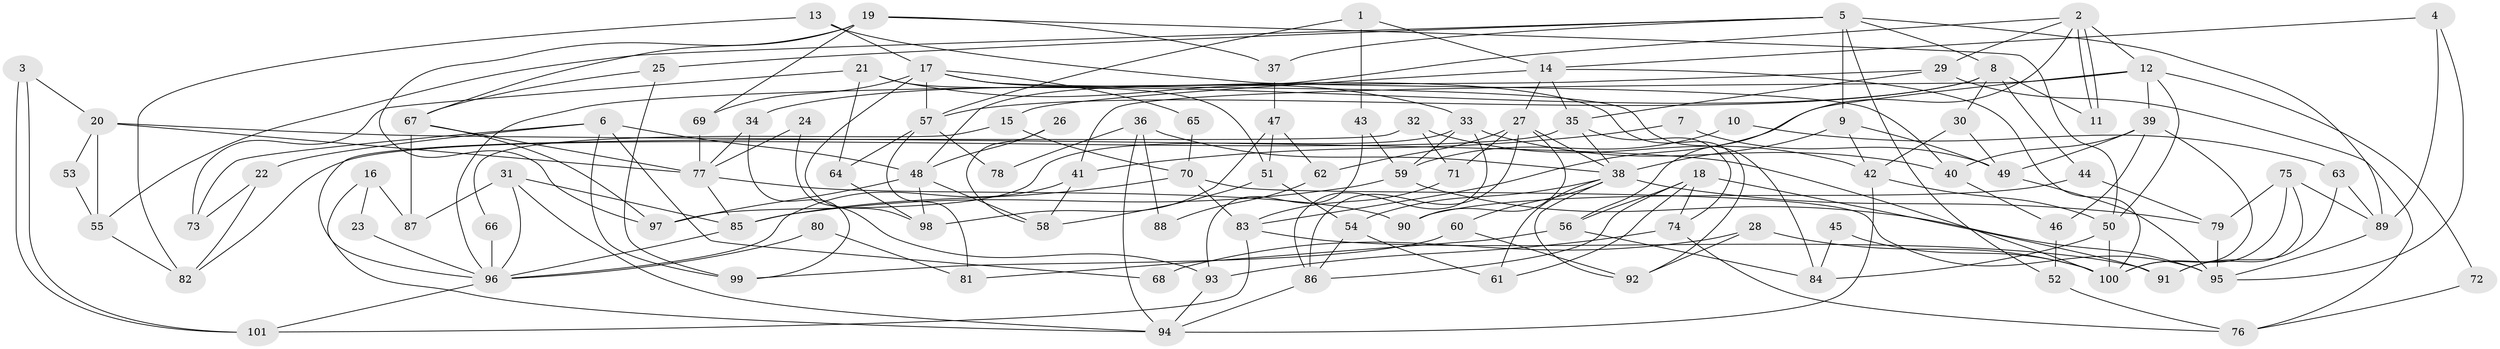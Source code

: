 // coarse degree distribution, {3: 0.208955223880597, 5: 0.14925373134328357, 2: 0.16417910447761194, 6: 0.08955223880597014, 7: 0.16417910447761194, 8: 0.029850746268656716, 9: 0.04477611940298507, 10: 0.029850746268656716, 4: 0.11940298507462686}
// Generated by graph-tools (version 1.1) at 2025/23/03/03/25 07:23:57]
// undirected, 101 vertices, 202 edges
graph export_dot {
graph [start="1"]
  node [color=gray90,style=filled];
  1;
  2;
  3;
  4;
  5;
  6;
  7;
  8;
  9;
  10;
  11;
  12;
  13;
  14;
  15;
  16;
  17;
  18;
  19;
  20;
  21;
  22;
  23;
  24;
  25;
  26;
  27;
  28;
  29;
  30;
  31;
  32;
  33;
  34;
  35;
  36;
  37;
  38;
  39;
  40;
  41;
  42;
  43;
  44;
  45;
  46;
  47;
  48;
  49;
  50;
  51;
  52;
  53;
  54;
  55;
  56;
  57;
  58;
  59;
  60;
  61;
  62;
  63;
  64;
  65;
  66;
  67;
  68;
  69;
  70;
  71;
  72;
  73;
  74;
  75;
  76;
  77;
  78;
  79;
  80;
  81;
  82;
  83;
  84;
  85;
  86;
  87;
  88;
  89;
  90;
  91;
  92;
  93;
  94;
  95;
  96;
  97;
  98;
  99;
  100;
  101;
  1 -- 43;
  1 -- 57;
  1 -- 14;
  2 -- 12;
  2 -- 11;
  2 -- 11;
  2 -- 29;
  2 -- 48;
  2 -- 56;
  3 -- 20;
  3 -- 101;
  3 -- 101;
  4 -- 89;
  4 -- 95;
  4 -- 14;
  5 -- 52;
  5 -- 37;
  5 -- 8;
  5 -- 9;
  5 -- 25;
  5 -- 55;
  5 -- 89;
  6 -- 48;
  6 -- 22;
  6 -- 68;
  6 -- 73;
  6 -- 99;
  7 -- 41;
  7 -- 49;
  8 -- 34;
  8 -- 11;
  8 -- 30;
  8 -- 44;
  8 -- 57;
  9 -- 42;
  9 -- 38;
  9 -- 49;
  10 -- 59;
  10 -- 63;
  12 -- 39;
  12 -- 83;
  12 -- 41;
  12 -- 50;
  12 -- 72;
  13 -- 40;
  13 -- 17;
  13 -- 82;
  14 -- 15;
  14 -- 27;
  14 -- 35;
  14 -- 100;
  15 -- 70;
  15 -- 66;
  16 -- 87;
  16 -- 94;
  16 -- 23;
  17 -- 84;
  17 -- 69;
  17 -- 57;
  17 -- 65;
  17 -- 92;
  17 -- 98;
  18 -- 91;
  18 -- 61;
  18 -- 56;
  18 -- 74;
  18 -- 86;
  19 -- 67;
  19 -- 50;
  19 -- 37;
  19 -- 69;
  19 -- 97;
  20 -- 100;
  20 -- 55;
  20 -- 53;
  20 -- 77;
  21 -- 64;
  21 -- 33;
  21 -- 51;
  21 -- 73;
  22 -- 73;
  22 -- 82;
  23 -- 96;
  24 -- 77;
  24 -- 93;
  25 -- 99;
  25 -- 67;
  26 -- 48;
  26 -- 58;
  27 -- 86;
  27 -- 38;
  27 -- 62;
  27 -- 71;
  27 -- 90;
  28 -- 92;
  28 -- 100;
  28 -- 68;
  29 -- 35;
  29 -- 76;
  29 -- 96;
  30 -- 49;
  30 -- 42;
  31 -- 85;
  31 -- 96;
  31 -- 87;
  31 -- 94;
  32 -- 96;
  32 -- 42;
  32 -- 71;
  33 -- 97;
  33 -- 86;
  33 -- 40;
  33 -- 59;
  34 -- 77;
  34 -- 99;
  35 -- 38;
  35 -- 74;
  35 -- 82;
  36 -- 94;
  36 -- 38;
  36 -- 78;
  36 -- 88;
  37 -- 47;
  38 -- 54;
  38 -- 60;
  38 -- 61;
  38 -- 79;
  38 -- 92;
  39 -- 49;
  39 -- 100;
  39 -- 40;
  39 -- 46;
  40 -- 46;
  41 -- 96;
  41 -- 58;
  42 -- 94;
  42 -- 50;
  43 -- 93;
  43 -- 59;
  44 -- 79;
  44 -- 90;
  45 -- 100;
  45 -- 84;
  46 -- 52;
  47 -- 51;
  47 -- 98;
  47 -- 62;
  48 -- 97;
  48 -- 58;
  48 -- 98;
  49 -- 95;
  50 -- 84;
  50 -- 100;
  51 -- 58;
  51 -- 54;
  52 -- 76;
  53 -- 55;
  54 -- 61;
  54 -- 86;
  55 -- 82;
  56 -- 81;
  56 -- 84;
  57 -- 64;
  57 -- 78;
  57 -- 81;
  59 -- 95;
  59 -- 85;
  60 -- 92;
  60 -- 99;
  62 -- 88;
  63 -- 89;
  63 -- 91;
  64 -- 98;
  65 -- 70;
  66 -- 96;
  67 -- 77;
  67 -- 87;
  67 -- 97;
  69 -- 77;
  70 -- 85;
  70 -- 83;
  70 -- 95;
  71 -- 83;
  72 -- 76;
  74 -- 76;
  74 -- 93;
  75 -- 89;
  75 -- 100;
  75 -- 79;
  75 -- 91;
  77 -- 90;
  77 -- 85;
  79 -- 95;
  80 -- 96;
  80 -- 81;
  83 -- 101;
  83 -- 91;
  85 -- 96;
  86 -- 94;
  89 -- 95;
  93 -- 94;
  96 -- 101;
}
